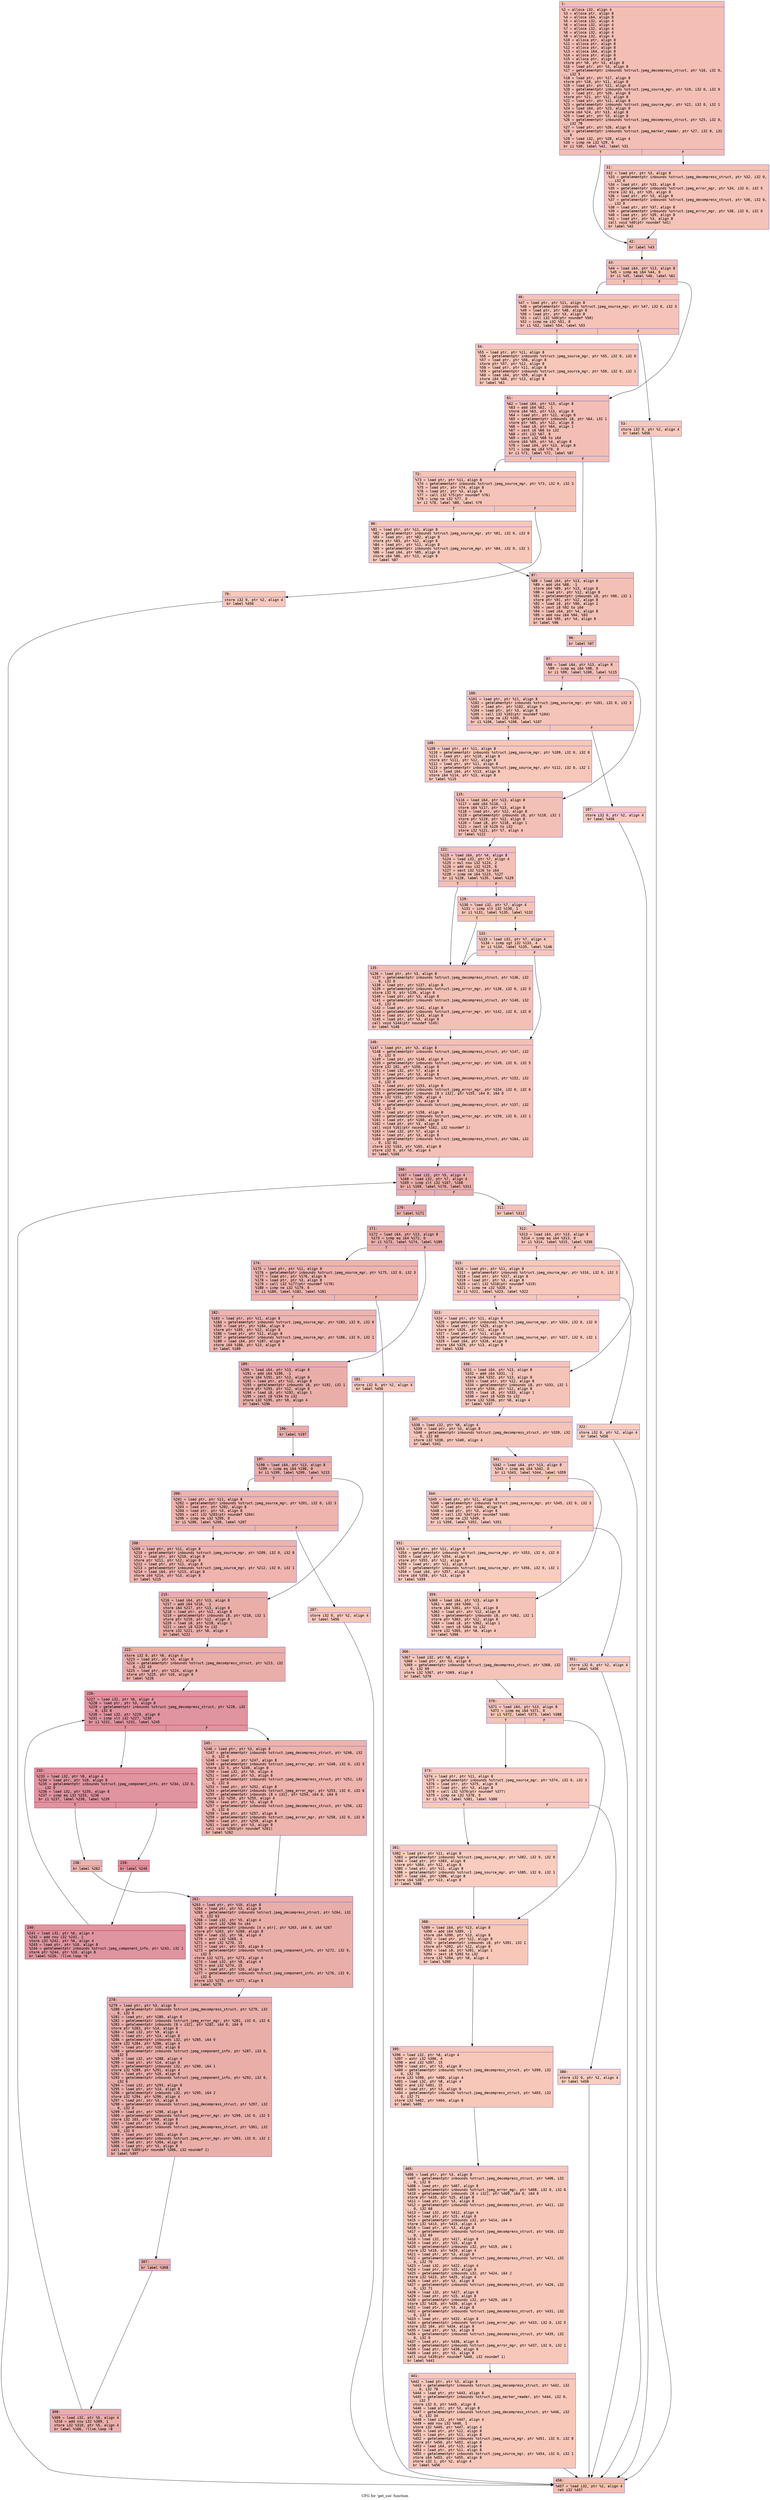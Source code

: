 digraph "CFG for 'get_sos' function" {
	label="CFG for 'get_sos' function";

	Node0x6000038f85f0 [shape=record,color="#3d50c3ff", style=filled, fillcolor="#e36c5570" fontname="Courier",label="{1:\l|  %2 = alloca i32, align 4\l  %3 = alloca ptr, align 8\l  %4 = alloca i64, align 8\l  %5 = alloca i32, align 4\l  %6 = alloca i32, align 4\l  %7 = alloca i32, align 4\l  %8 = alloca i32, align 4\l  %9 = alloca i32, align 4\l  %10 = alloca ptr, align 8\l  %11 = alloca ptr, align 8\l  %12 = alloca ptr, align 8\l  %13 = alloca i64, align 8\l  %14 = alloca ptr, align 8\l  %15 = alloca ptr, align 8\l  store ptr %0, ptr %3, align 8\l  %16 = load ptr, ptr %3, align 8\l  %17 = getelementptr inbounds %struct.jpeg_decompress_struct, ptr %16, i32 0,\l... i32 5\l  %18 = load ptr, ptr %17, align 8\l  store ptr %18, ptr %11, align 8\l  %19 = load ptr, ptr %11, align 8\l  %20 = getelementptr inbounds %struct.jpeg_source_mgr, ptr %19, i32 0, i32 0\l  %21 = load ptr, ptr %20, align 8\l  store ptr %21, ptr %12, align 8\l  %22 = load ptr, ptr %11, align 8\l  %23 = getelementptr inbounds %struct.jpeg_source_mgr, ptr %22, i32 0, i32 1\l  %24 = load i64, ptr %23, align 8\l  store i64 %24, ptr %13, align 8\l  %25 = load ptr, ptr %3, align 8\l  %26 = getelementptr inbounds %struct.jpeg_decompress_struct, ptr %25, i32 0,\l... i32 78\l  %27 = load ptr, ptr %26, align 8\l  %28 = getelementptr inbounds %struct.jpeg_marker_reader, ptr %27, i32 0, i32\l... 6\l  %29 = load i32, ptr %28, align 4\l  %30 = icmp ne i32 %29, 0\l  br i1 %30, label %42, label %31\l|{<s0>T|<s1>F}}"];
	Node0x6000038f85f0:s0 -> Node0x6000038f8690[tooltip="1 -> 42\nProbability 62.50%" ];
	Node0x6000038f85f0:s1 -> Node0x6000038f8640[tooltip="1 -> 31\nProbability 37.50%" ];
	Node0x6000038f8640 [shape=record,color="#3d50c3ff", style=filled, fillcolor="#e8765c70" fontname="Courier",label="{31:\l|  %32 = load ptr, ptr %3, align 8\l  %33 = getelementptr inbounds %struct.jpeg_decompress_struct, ptr %32, i32 0,\l... i32 0\l  %34 = load ptr, ptr %33, align 8\l  %35 = getelementptr inbounds %struct.jpeg_error_mgr, ptr %34, i32 0, i32 5\l  store i32 61, ptr %35, align 8\l  %36 = load ptr, ptr %3, align 8\l  %37 = getelementptr inbounds %struct.jpeg_decompress_struct, ptr %36, i32 0,\l... i32 0\l  %38 = load ptr, ptr %37, align 8\l  %39 = getelementptr inbounds %struct.jpeg_error_mgr, ptr %38, i32 0, i32 0\l  %40 = load ptr, ptr %39, align 8\l  %41 = load ptr, ptr %3, align 8\l  call void %40(ptr noundef %41)\l  br label %42\l}"];
	Node0x6000038f8640 -> Node0x6000038f8690[tooltip="31 -> 42\nProbability 100.00%" ];
	Node0x6000038f8690 [shape=record,color="#3d50c3ff", style=filled, fillcolor="#e36c5570" fontname="Courier",label="{42:\l|  br label %43\l}"];
	Node0x6000038f8690 -> Node0x6000038f86e0[tooltip="42 -> 43\nProbability 100.00%" ];
	Node0x6000038f86e0 [shape=record,color="#3d50c3ff", style=filled, fillcolor="#e36c5570" fontname="Courier",label="{43:\l|  %44 = load i64, ptr %13, align 8\l  %45 = icmp eq i64 %44, 0\l  br i1 %45, label %46, label %61\l|{<s0>T|<s1>F}}"];
	Node0x6000038f86e0:s0 -> Node0x6000038f8730[tooltip="43 -> 46\nProbability 37.50%" ];
	Node0x6000038f86e0:s1 -> Node0x6000038f8820[tooltip="43 -> 61\nProbability 62.50%" ];
	Node0x6000038f8730 [shape=record,color="#3d50c3ff", style=filled, fillcolor="#e8765c70" fontname="Courier",label="{46:\l|  %47 = load ptr, ptr %11, align 8\l  %48 = getelementptr inbounds %struct.jpeg_source_mgr, ptr %47, i32 0, i32 3\l  %49 = load ptr, ptr %48, align 8\l  %50 = load ptr, ptr %3, align 8\l  %51 = call i32 %49(ptr noundef %50)\l  %52 = icmp ne i32 %51, 0\l  br i1 %52, label %54, label %53\l|{<s0>T|<s1>F}}"];
	Node0x6000038f8730:s0 -> Node0x6000038f87d0[tooltip="46 -> 54\nProbability 62.50%" ];
	Node0x6000038f8730:s1 -> Node0x6000038f8780[tooltip="46 -> 53\nProbability 37.50%" ];
	Node0x6000038f8780 [shape=record,color="#3d50c3ff", style=filled, fillcolor="#ed836670" fontname="Courier",label="{53:\l|  store i32 0, ptr %2, align 4\l  br label %456\l}"];
	Node0x6000038f8780 -> Node0x6000038f9b30[tooltip="53 -> 456\nProbability 100.00%" ];
	Node0x6000038f87d0 [shape=record,color="#3d50c3ff", style=filled, fillcolor="#ec7f6370" fontname="Courier",label="{54:\l|  %55 = load ptr, ptr %11, align 8\l  %56 = getelementptr inbounds %struct.jpeg_source_mgr, ptr %55, i32 0, i32 0\l  %57 = load ptr, ptr %56, align 8\l  store ptr %57, ptr %12, align 8\l  %58 = load ptr, ptr %11, align 8\l  %59 = getelementptr inbounds %struct.jpeg_source_mgr, ptr %58, i32 0, i32 1\l  %60 = load i64, ptr %59, align 8\l  store i64 %60, ptr %13, align 8\l  br label %61\l}"];
	Node0x6000038f87d0 -> Node0x6000038f8820[tooltip="54 -> 61\nProbability 100.00%" ];
	Node0x6000038f8820 [shape=record,color="#3d50c3ff", style=filled, fillcolor="#e36c5570" fontname="Courier",label="{61:\l|  %62 = load i64, ptr %13, align 8\l  %63 = add i64 %62, -1\l  store i64 %63, ptr %13, align 8\l  %64 = load ptr, ptr %12, align 8\l  %65 = getelementptr inbounds i8, ptr %64, i32 1\l  store ptr %65, ptr %12, align 8\l  %66 = load i8, ptr %64, align 1\l  %67 = zext i8 %66 to i32\l  %68 = shl i32 %67, 8\l  %69 = zext i32 %68 to i64\l  store i64 %69, ptr %4, align 8\l  %70 = load i64, ptr %13, align 8\l  %71 = icmp eq i64 %70, 0\l  br i1 %71, label %72, label %87\l|{<s0>T|<s1>F}}"];
	Node0x6000038f8820:s0 -> Node0x6000038f8870[tooltip="61 -> 72\nProbability 37.50%" ];
	Node0x6000038f8820:s1 -> Node0x6000038f8960[tooltip="61 -> 87\nProbability 62.50%" ];
	Node0x6000038f8870 [shape=record,color="#3d50c3ff", style=filled, fillcolor="#e97a5f70" fontname="Courier",label="{72:\l|  %73 = load ptr, ptr %11, align 8\l  %74 = getelementptr inbounds %struct.jpeg_source_mgr, ptr %73, i32 0, i32 3\l  %75 = load ptr, ptr %74, align 8\l  %76 = load ptr, ptr %3, align 8\l  %77 = call i32 %75(ptr noundef %76)\l  %78 = icmp ne i32 %77, 0\l  br i1 %78, label %80, label %79\l|{<s0>T|<s1>F}}"];
	Node0x6000038f8870:s0 -> Node0x6000038f8910[tooltip="72 -> 80\nProbability 62.50%" ];
	Node0x6000038f8870:s1 -> Node0x6000038f88c0[tooltip="72 -> 79\nProbability 37.50%" ];
	Node0x6000038f88c0 [shape=record,color="#3d50c3ff", style=filled, fillcolor="#ed836670" fontname="Courier",label="{79:\l|  store i32 0, ptr %2, align 4\l  br label %456\l}"];
	Node0x6000038f88c0 -> Node0x6000038f9b30[tooltip="79 -> 456\nProbability 100.00%" ];
	Node0x6000038f8910 [shape=record,color="#3d50c3ff", style=filled, fillcolor="#ec7f6370" fontname="Courier",label="{80:\l|  %81 = load ptr, ptr %11, align 8\l  %82 = getelementptr inbounds %struct.jpeg_source_mgr, ptr %81, i32 0, i32 0\l  %83 = load ptr, ptr %82, align 8\l  store ptr %83, ptr %12, align 8\l  %84 = load ptr, ptr %11, align 8\l  %85 = getelementptr inbounds %struct.jpeg_source_mgr, ptr %84, i32 0, i32 1\l  %86 = load i64, ptr %85, align 8\l  store i64 %86, ptr %13, align 8\l  br label %87\l}"];
	Node0x6000038f8910 -> Node0x6000038f8960[tooltip="80 -> 87\nProbability 100.00%" ];
	Node0x6000038f8960 [shape=record,color="#3d50c3ff", style=filled, fillcolor="#e5705870" fontname="Courier",label="{87:\l|  %88 = load i64, ptr %13, align 8\l  %89 = add i64 %88, -1\l  store i64 %89, ptr %13, align 8\l  %90 = load ptr, ptr %12, align 8\l  %91 = getelementptr inbounds i8, ptr %90, i32 1\l  store ptr %91, ptr %12, align 8\l  %92 = load i8, ptr %90, align 1\l  %93 = zext i8 %92 to i64\l  %94 = load i64, ptr %4, align 8\l  %95 = add nsw i64 %94, %93\l  store i64 %95, ptr %4, align 8\l  br label %96\l}"];
	Node0x6000038f8960 -> Node0x6000038f89b0[tooltip="87 -> 96\nProbability 100.00%" ];
	Node0x6000038f89b0 [shape=record,color="#3d50c3ff", style=filled, fillcolor="#e5705870" fontname="Courier",label="{96:\l|  br label %97\l}"];
	Node0x6000038f89b0 -> Node0x6000038f8a00[tooltip="96 -> 97\nProbability 100.00%" ];
	Node0x6000038f8a00 [shape=record,color="#3d50c3ff", style=filled, fillcolor="#e5705870" fontname="Courier",label="{97:\l|  %98 = load i64, ptr %13, align 8\l  %99 = icmp eq i64 %98, 0\l  br i1 %99, label %100, label %115\l|{<s0>T|<s1>F}}"];
	Node0x6000038f8a00:s0 -> Node0x6000038f8a50[tooltip="97 -> 100\nProbability 37.50%" ];
	Node0x6000038f8a00:s1 -> Node0x6000038f8b40[tooltip="97 -> 115\nProbability 62.50%" ];
	Node0x6000038f8a50 [shape=record,color="#3d50c3ff", style=filled, fillcolor="#e97a5f70" fontname="Courier",label="{100:\l|  %101 = load ptr, ptr %11, align 8\l  %102 = getelementptr inbounds %struct.jpeg_source_mgr, ptr %101, i32 0, i32 3\l  %103 = load ptr, ptr %102, align 8\l  %104 = load ptr, ptr %3, align 8\l  %105 = call i32 %103(ptr noundef %104)\l  %106 = icmp ne i32 %105, 0\l  br i1 %106, label %108, label %107\l|{<s0>T|<s1>F}}"];
	Node0x6000038f8a50:s0 -> Node0x6000038f8af0[tooltip="100 -> 108\nProbability 62.50%" ];
	Node0x6000038f8a50:s1 -> Node0x6000038f8aa0[tooltip="100 -> 107\nProbability 37.50%" ];
	Node0x6000038f8aa0 [shape=record,color="#3d50c3ff", style=filled, fillcolor="#ef886b70" fontname="Courier",label="{107:\l|  store i32 0, ptr %2, align 4\l  br label %456\l}"];
	Node0x6000038f8aa0 -> Node0x6000038f9b30[tooltip="107 -> 456\nProbability 100.00%" ];
	Node0x6000038f8af0 [shape=record,color="#3d50c3ff", style=filled, fillcolor="#ec7f6370" fontname="Courier",label="{108:\l|  %109 = load ptr, ptr %11, align 8\l  %110 = getelementptr inbounds %struct.jpeg_source_mgr, ptr %109, i32 0, i32 0\l  %111 = load ptr, ptr %110, align 8\l  store ptr %111, ptr %12, align 8\l  %112 = load ptr, ptr %11, align 8\l  %113 = getelementptr inbounds %struct.jpeg_source_mgr, ptr %112, i32 0, i32 1\l  %114 = load i64, ptr %113, align 8\l  store i64 %114, ptr %13, align 8\l  br label %115\l}"];
	Node0x6000038f8af0 -> Node0x6000038f8b40[tooltip="108 -> 115\nProbability 100.00%" ];
	Node0x6000038f8b40 [shape=record,color="#3d50c3ff", style=filled, fillcolor="#e5705870" fontname="Courier",label="{115:\l|  %116 = load i64, ptr %13, align 8\l  %117 = add i64 %116, -1\l  store i64 %117, ptr %13, align 8\l  %118 = load ptr, ptr %12, align 8\l  %119 = getelementptr inbounds i8, ptr %118, i32 1\l  store ptr %119, ptr %12, align 8\l  %120 = load i8, ptr %118, align 1\l  %121 = zext i8 %120 to i32\l  store i32 %121, ptr %7, align 4\l  br label %122\l}"];
	Node0x6000038f8b40 -> Node0x6000038f8b90[tooltip="115 -> 122\nProbability 100.00%" ];
	Node0x6000038f8b90 [shape=record,color="#3d50c3ff", style=filled, fillcolor="#e5705870" fontname="Courier",label="{122:\l|  %123 = load i64, ptr %4, align 8\l  %124 = load i32, ptr %7, align 4\l  %125 = mul nsw i32 %124, 2\l  %126 = add nsw i32 %125, 6\l  %127 = sext i32 %126 to i64\l  %128 = icmp ne i64 %123, %127\l  br i1 %128, label %135, label %129\l|{<s0>T|<s1>F}}"];
	Node0x6000038f8b90:s0 -> Node0x6000038f8c80[tooltip="122 -> 135\nProbability 50.00%" ];
	Node0x6000038f8b90:s1 -> Node0x6000038f8be0[tooltip="122 -> 129\nProbability 50.00%" ];
	Node0x6000038f8be0 [shape=record,color="#3d50c3ff", style=filled, fillcolor="#e97a5f70" fontname="Courier",label="{129:\l|  %130 = load i32, ptr %7, align 4\l  %131 = icmp slt i32 %130, 1\l  br i1 %131, label %135, label %132\l|{<s0>T|<s1>F}}"];
	Node0x6000038f8be0:s0 -> Node0x6000038f8c80[tooltip="129 -> 135\nProbability 37.50%" ];
	Node0x6000038f8be0:s1 -> Node0x6000038f8c30[tooltip="129 -> 132\nProbability 62.50%" ];
	Node0x6000038f8c30 [shape=record,color="#3d50c3ff", style=filled, fillcolor="#ec7f6370" fontname="Courier",label="{132:\l|  %133 = load i32, ptr %7, align 4\l  %134 = icmp sgt i32 %133, 4\l  br i1 %134, label %135, label %146\l|{<s0>T|<s1>F}}"];
	Node0x6000038f8c30:s0 -> Node0x6000038f8c80[tooltip="132 -> 135\nProbability 50.00%" ];
	Node0x6000038f8c30:s1 -> Node0x6000038f8cd0[tooltip="132 -> 146\nProbability 50.00%" ];
	Node0x6000038f8c80 [shape=record,color="#3d50c3ff", style=filled, fillcolor="#e5705870" fontname="Courier",label="{135:\l|  %136 = load ptr, ptr %3, align 8\l  %137 = getelementptr inbounds %struct.jpeg_decompress_struct, ptr %136, i32\l... 0, i32 0\l  %138 = load ptr, ptr %137, align 8\l  %139 = getelementptr inbounds %struct.jpeg_error_mgr, ptr %138, i32 0, i32 5\l  store i32 9, ptr %139, align 8\l  %140 = load ptr, ptr %3, align 8\l  %141 = getelementptr inbounds %struct.jpeg_decompress_struct, ptr %140, i32\l... 0, i32 0\l  %142 = load ptr, ptr %141, align 8\l  %143 = getelementptr inbounds %struct.jpeg_error_mgr, ptr %142, i32 0, i32 0\l  %144 = load ptr, ptr %143, align 8\l  %145 = load ptr, ptr %3, align 8\l  call void %144(ptr noundef %145)\l  br label %146\l}"];
	Node0x6000038f8c80 -> Node0x6000038f8cd0[tooltip="135 -> 146\nProbability 100.00%" ];
	Node0x6000038f8cd0 [shape=record,color="#3d50c3ff", style=filled, fillcolor="#e5705870" fontname="Courier",label="{146:\l|  %147 = load ptr, ptr %3, align 8\l  %148 = getelementptr inbounds %struct.jpeg_decompress_struct, ptr %147, i32\l... 0, i32 0\l  %149 = load ptr, ptr %148, align 8\l  %150 = getelementptr inbounds %struct.jpeg_error_mgr, ptr %149, i32 0, i32 5\l  store i32 102, ptr %150, align 8\l  %151 = load i32, ptr %7, align 4\l  %152 = load ptr, ptr %3, align 8\l  %153 = getelementptr inbounds %struct.jpeg_decompress_struct, ptr %152, i32\l... 0, i32 0\l  %154 = load ptr, ptr %153, align 8\l  %155 = getelementptr inbounds %struct.jpeg_error_mgr, ptr %154, i32 0, i32 6\l  %156 = getelementptr inbounds [8 x i32], ptr %155, i64 0, i64 0\l  store i32 %151, ptr %156, align 4\l  %157 = load ptr, ptr %3, align 8\l  %158 = getelementptr inbounds %struct.jpeg_decompress_struct, ptr %157, i32\l... 0, i32 0\l  %159 = load ptr, ptr %158, align 8\l  %160 = getelementptr inbounds %struct.jpeg_error_mgr, ptr %159, i32 0, i32 1\l  %161 = load ptr, ptr %160, align 8\l  %162 = load ptr, ptr %3, align 8\l  call void %161(ptr noundef %162, i32 noundef 1)\l  %163 = load i32, ptr %7, align 4\l  %164 = load ptr, ptr %3, align 8\l  %165 = getelementptr inbounds %struct.jpeg_decompress_struct, ptr %164, i32\l... 0, i32 62\l  store i32 %163, ptr %165, align 8\l  store i32 0, ptr %5, align 4\l  br label %166\l}"];
	Node0x6000038f8cd0 -> Node0x6000038f8d20[tooltip="146 -> 166\nProbability 100.00%" ];
	Node0x6000038f8d20 [shape=record,color="#3d50c3ff", style=filled, fillcolor="#d0473d70" fontname="Courier",label="{166:\l|  %167 = load i32, ptr %5, align 4\l  %168 = load i32, ptr %7, align 4\l  %169 = icmp slt i32 %167, %168\l  br i1 %169, label %170, label %311\l|{<s0>T|<s1>F}}"];
	Node0x6000038f8d20:s0 -> Node0x6000038f8d70[tooltip="166 -> 170\nProbability 96.88%" ];
	Node0x6000038f8d20:s1 -> Node0x6000038f94a0[tooltip="166 -> 311\nProbability 3.12%" ];
	Node0x6000038f8d70 [shape=record,color="#3d50c3ff", style=filled, fillcolor="#d0473d70" fontname="Courier",label="{170:\l|  br label %171\l}"];
	Node0x6000038f8d70 -> Node0x6000038f8dc0[tooltip="170 -> 171\nProbability 100.00%" ];
	Node0x6000038f8dc0 [shape=record,color="#3d50c3ff", style=filled, fillcolor="#d0473d70" fontname="Courier",label="{171:\l|  %172 = load i64, ptr %13, align 8\l  %173 = icmp eq i64 %172, 0\l  br i1 %173, label %174, label %189\l|{<s0>T|<s1>F}}"];
	Node0x6000038f8dc0:s0 -> Node0x6000038f8e10[tooltip="171 -> 174\nProbability 37.50%" ];
	Node0x6000038f8dc0:s1 -> Node0x6000038f8f00[tooltip="171 -> 189\nProbability 62.50%" ];
	Node0x6000038f8e10 [shape=record,color="#3d50c3ff", style=filled, fillcolor="#d8564670" fontname="Courier",label="{174:\l|  %175 = load ptr, ptr %11, align 8\l  %176 = getelementptr inbounds %struct.jpeg_source_mgr, ptr %175, i32 0, i32 3\l  %177 = load ptr, ptr %176, align 8\l  %178 = load ptr, ptr %3, align 8\l  %179 = call i32 %177(ptr noundef %178)\l  %180 = icmp ne i32 %179, 0\l  br i1 %180, label %182, label %181\l|{<s0>T|<s1>F}}"];
	Node0x6000038f8e10:s0 -> Node0x6000038f8eb0[tooltip="174 -> 182\nProbability 96.88%" ];
	Node0x6000038f8e10:s1 -> Node0x6000038f8e60[tooltip="174 -> 181\nProbability 3.12%" ];
	Node0x6000038f8e60 [shape=record,color="#3d50c3ff", style=filled, fillcolor="#ed836670" fontname="Courier",label="{181:\l|  store i32 0, ptr %2, align 4\l  br label %456\l}"];
	Node0x6000038f8e60 -> Node0x6000038f9b30[tooltip="181 -> 456\nProbability 100.00%" ];
	Node0x6000038f8eb0 [shape=record,color="#3d50c3ff", style=filled, fillcolor="#d8564670" fontname="Courier",label="{182:\l|  %183 = load ptr, ptr %11, align 8\l  %184 = getelementptr inbounds %struct.jpeg_source_mgr, ptr %183, i32 0, i32 0\l  %185 = load ptr, ptr %184, align 8\l  store ptr %185, ptr %12, align 8\l  %186 = load ptr, ptr %11, align 8\l  %187 = getelementptr inbounds %struct.jpeg_source_mgr, ptr %186, i32 0, i32 1\l  %188 = load i64, ptr %187, align 8\l  store i64 %188, ptr %13, align 8\l  br label %189\l}"];
	Node0x6000038f8eb0 -> Node0x6000038f8f00[tooltip="182 -> 189\nProbability 100.00%" ];
	Node0x6000038f8f00 [shape=record,color="#3d50c3ff", style=filled, fillcolor="#d0473d70" fontname="Courier",label="{189:\l|  %190 = load i64, ptr %13, align 8\l  %191 = add i64 %190, -1\l  store i64 %191, ptr %13, align 8\l  %192 = load ptr, ptr %12, align 8\l  %193 = getelementptr inbounds i8, ptr %192, i32 1\l  store ptr %193, ptr %12, align 8\l  %194 = load i8, ptr %192, align 1\l  %195 = zext i8 %194 to i32\l  store i32 %195, ptr %9, align 4\l  br label %196\l}"];
	Node0x6000038f8f00 -> Node0x6000038f8f50[tooltip="189 -> 196\nProbability 100.00%" ];
	Node0x6000038f8f50 [shape=record,color="#3d50c3ff", style=filled, fillcolor="#d0473d70" fontname="Courier",label="{196:\l|  br label %197\l}"];
	Node0x6000038f8f50 -> Node0x6000038f8fa0[tooltip="196 -> 197\nProbability 100.00%" ];
	Node0x6000038f8fa0 [shape=record,color="#3d50c3ff", style=filled, fillcolor="#d0473d70" fontname="Courier",label="{197:\l|  %198 = load i64, ptr %13, align 8\l  %199 = icmp eq i64 %198, 0\l  br i1 %199, label %200, label %215\l|{<s0>T|<s1>F}}"];
	Node0x6000038f8fa0:s0 -> Node0x6000038f8ff0[tooltip="197 -> 200\nProbability 37.50%" ];
	Node0x6000038f8fa0:s1 -> Node0x6000038f90e0[tooltip="197 -> 215\nProbability 62.50%" ];
	Node0x6000038f8ff0 [shape=record,color="#3d50c3ff", style=filled, fillcolor="#d8564670" fontname="Courier",label="{200:\l|  %201 = load ptr, ptr %11, align 8\l  %202 = getelementptr inbounds %struct.jpeg_source_mgr, ptr %201, i32 0, i32 3\l  %203 = load ptr, ptr %202, align 8\l  %204 = load ptr, ptr %3, align 8\l  %205 = call i32 %203(ptr noundef %204)\l  %206 = icmp ne i32 %205, 0\l  br i1 %206, label %208, label %207\l|{<s0>T|<s1>F}}"];
	Node0x6000038f8ff0:s0 -> Node0x6000038f9090[tooltip="200 -> 208\nProbability 96.88%" ];
	Node0x6000038f8ff0:s1 -> Node0x6000038f9040[tooltip="200 -> 207\nProbability 3.12%" ];
	Node0x6000038f9040 [shape=record,color="#3d50c3ff", style=filled, fillcolor="#ed836670" fontname="Courier",label="{207:\l|  store i32 0, ptr %2, align 4\l  br label %456\l}"];
	Node0x6000038f9040 -> Node0x6000038f9b30[tooltip="207 -> 456\nProbability 100.00%" ];
	Node0x6000038f9090 [shape=record,color="#3d50c3ff", style=filled, fillcolor="#d8564670" fontname="Courier",label="{208:\l|  %209 = load ptr, ptr %11, align 8\l  %210 = getelementptr inbounds %struct.jpeg_source_mgr, ptr %209, i32 0, i32 0\l  %211 = load ptr, ptr %210, align 8\l  store ptr %211, ptr %12, align 8\l  %212 = load ptr, ptr %11, align 8\l  %213 = getelementptr inbounds %struct.jpeg_source_mgr, ptr %212, i32 0, i32 1\l  %214 = load i64, ptr %213, align 8\l  store i64 %214, ptr %13, align 8\l  br label %215\l}"];
	Node0x6000038f9090 -> Node0x6000038f90e0[tooltip="208 -> 215\nProbability 100.00%" ];
	Node0x6000038f90e0 [shape=record,color="#3d50c3ff", style=filled, fillcolor="#d0473d70" fontname="Courier",label="{215:\l|  %216 = load i64, ptr %13, align 8\l  %217 = add i64 %216, -1\l  store i64 %217, ptr %13, align 8\l  %218 = load ptr, ptr %12, align 8\l  %219 = getelementptr inbounds i8, ptr %218, i32 1\l  store ptr %219, ptr %12, align 8\l  %220 = load i8, ptr %218, align 1\l  %221 = zext i8 %220 to i32\l  store i32 %221, ptr %8, align 4\l  br label %222\l}"];
	Node0x6000038f90e0 -> Node0x6000038f9130[tooltip="215 -> 222\nProbability 100.00%" ];
	Node0x6000038f9130 [shape=record,color="#3d50c3ff", style=filled, fillcolor="#d0473d70" fontname="Courier",label="{222:\l|  store i32 0, ptr %6, align 4\l  %223 = load ptr, ptr %3, align 8\l  %224 = getelementptr inbounds %struct.jpeg_decompress_struct, ptr %223, i32\l... 0, i32 43\l  %225 = load ptr, ptr %224, align 8\l  store ptr %225, ptr %10, align 8\l  br label %226\l}"];
	Node0x6000038f9130 -> Node0x6000038f9180[tooltip="222 -> 226\nProbability 100.00%" ];
	Node0x6000038f9180 [shape=record,color="#b70d28ff", style=filled, fillcolor="#b70d2870" fontname="Courier",label="{226:\l|  %227 = load i32, ptr %6, align 4\l  %228 = load ptr, ptr %3, align 8\l  %229 = getelementptr inbounds %struct.jpeg_decompress_struct, ptr %228, i32\l... 0, i32 8\l  %230 = load i32, ptr %229, align 8\l  %231 = icmp slt i32 %227, %230\l  br i1 %231, label %232, label %245\l|{<s0>T|<s1>F}}"];
	Node0x6000038f9180:s0 -> Node0x6000038f91d0[tooltip="226 -> 232\nProbability 96.88%" ];
	Node0x6000038f9180:s1 -> Node0x6000038f9310[tooltip="226 -> 245\nProbability 3.12%" ];
	Node0x6000038f91d0 [shape=record,color="#b70d28ff", style=filled, fillcolor="#b70d2870" fontname="Courier",label="{232:\l|  %233 = load i32, ptr %9, align 4\l  %234 = load ptr, ptr %10, align 8\l  %235 = getelementptr inbounds %struct.jpeg_component_info, ptr %234, i32 0,\l... i32 0\l  %236 = load i32, ptr %235, align 8\l  %237 = icmp eq i32 %233, %236\l  br i1 %237, label %238, label %239\l|{<s0>T|<s1>F}}"];
	Node0x6000038f91d0:s0 -> Node0x6000038f9220[tooltip="232 -> 238\nProbability 3.12%" ];
	Node0x6000038f91d0:s1 -> Node0x6000038f9270[tooltip="232 -> 239\nProbability 96.88%" ];
	Node0x6000038f9220 [shape=record,color="#3d50c3ff", style=filled, fillcolor="#d6524470" fontname="Courier",label="{238:\l|  br label %262\l}"];
	Node0x6000038f9220 -> Node0x6000038f9360[tooltip="238 -> 262\nProbability 100.00%" ];
	Node0x6000038f9270 [shape=record,color="#b70d28ff", style=filled, fillcolor="#b70d2870" fontname="Courier",label="{239:\l|  br label %240\l}"];
	Node0x6000038f9270 -> Node0x6000038f92c0[tooltip="239 -> 240\nProbability 100.00%" ];
	Node0x6000038f92c0 [shape=record,color="#b70d28ff", style=filled, fillcolor="#b70d2870" fontname="Courier",label="{240:\l|  %241 = load i32, ptr %6, align 4\l  %242 = add nsw i32 %241, 1\l  store i32 %242, ptr %6, align 4\l  %243 = load ptr, ptr %10, align 8\l  %244 = getelementptr inbounds %struct.jpeg_component_info, ptr %243, i32 1\l  store ptr %244, ptr %10, align 8\l  br label %226, !llvm.loop !6\l}"];
	Node0x6000038f92c0 -> Node0x6000038f9180[tooltip="240 -> 226\nProbability 100.00%" ];
	Node0x6000038f9310 [shape=record,color="#3d50c3ff", style=filled, fillcolor="#d6524470" fontname="Courier",label="{245:\l|  %246 = load ptr, ptr %3, align 8\l  %247 = getelementptr inbounds %struct.jpeg_decompress_struct, ptr %246, i32\l... 0, i32 0\l  %248 = load ptr, ptr %247, align 8\l  %249 = getelementptr inbounds %struct.jpeg_error_mgr, ptr %248, i32 0, i32 5\l  store i32 5, ptr %249, align 8\l  %250 = load i32, ptr %9, align 4\l  %251 = load ptr, ptr %3, align 8\l  %252 = getelementptr inbounds %struct.jpeg_decompress_struct, ptr %251, i32\l... 0, i32 0\l  %253 = load ptr, ptr %252, align 8\l  %254 = getelementptr inbounds %struct.jpeg_error_mgr, ptr %253, i32 0, i32 6\l  %255 = getelementptr inbounds [8 x i32], ptr %254, i64 0, i64 0\l  store i32 %250, ptr %255, align 4\l  %256 = load ptr, ptr %3, align 8\l  %257 = getelementptr inbounds %struct.jpeg_decompress_struct, ptr %256, i32\l... 0, i32 0\l  %258 = load ptr, ptr %257, align 8\l  %259 = getelementptr inbounds %struct.jpeg_error_mgr, ptr %258, i32 0, i32 0\l  %260 = load ptr, ptr %259, align 8\l  %261 = load ptr, ptr %3, align 8\l  call void %260(ptr noundef %261)\l  br label %262\l}"];
	Node0x6000038f9310 -> Node0x6000038f9360[tooltip="245 -> 262\nProbability 100.00%" ];
	Node0x6000038f9360 [shape=record,color="#3d50c3ff", style=filled, fillcolor="#d0473d70" fontname="Courier",label="{262:\l|  %263 = load ptr, ptr %10, align 8\l  %264 = load ptr, ptr %3, align 8\l  %265 = getelementptr inbounds %struct.jpeg_decompress_struct, ptr %264, i32\l... 0, i32 63\l  %266 = load i32, ptr %5, align 4\l  %267 = sext i32 %266 to i64\l  %268 = getelementptr inbounds [4 x ptr], ptr %265, i64 0, i64 %267\l  store ptr %263, ptr %268, align 8\l  %269 = load i32, ptr %8, align 4\l  %270 = ashr i32 %269, 4\l  %271 = and i32 %270, 15\l  %272 = load ptr, ptr %10, align 8\l  %273 = getelementptr inbounds %struct.jpeg_component_info, ptr %272, i32 0,\l... i32 5\l  store i32 %271, ptr %273, align 4\l  %274 = load i32, ptr %8, align 4\l  %275 = and i32 %274, 15\l  %276 = load ptr, ptr %10, align 8\l  %277 = getelementptr inbounds %struct.jpeg_component_info, ptr %276, i32 0,\l... i32 6\l  store i32 %275, ptr %277, align 8\l  br label %278\l}"];
	Node0x6000038f9360 -> Node0x6000038f93b0[tooltip="262 -> 278\nProbability 100.00%" ];
	Node0x6000038f93b0 [shape=record,color="#3d50c3ff", style=filled, fillcolor="#d0473d70" fontname="Courier",label="{278:\l|  %279 = load ptr, ptr %3, align 8\l  %280 = getelementptr inbounds %struct.jpeg_decompress_struct, ptr %279, i32\l... 0, i32 0\l  %281 = load ptr, ptr %280, align 8\l  %282 = getelementptr inbounds %struct.jpeg_error_mgr, ptr %281, i32 0, i32 6\l  %283 = getelementptr inbounds [8 x i32], ptr %282, i64 0, i64 0\l  store ptr %283, ptr %14, align 8\l  %284 = load i32, ptr %9, align 4\l  %285 = load ptr, ptr %14, align 8\l  %286 = getelementptr inbounds i32, ptr %285, i64 0\l  store i32 %284, ptr %286, align 4\l  %287 = load ptr, ptr %10, align 8\l  %288 = getelementptr inbounds %struct.jpeg_component_info, ptr %287, i32 0,\l... i32 5\l  %289 = load i32, ptr %288, align 4\l  %290 = load ptr, ptr %14, align 8\l  %291 = getelementptr inbounds i32, ptr %290, i64 1\l  store i32 %289, ptr %291, align 4\l  %292 = load ptr, ptr %10, align 8\l  %293 = getelementptr inbounds %struct.jpeg_component_info, ptr %292, i32 0,\l... i32 6\l  %294 = load i32, ptr %293, align 8\l  %295 = load ptr, ptr %14, align 8\l  %296 = getelementptr inbounds i32, ptr %295, i64 2\l  store i32 %294, ptr %296, align 4\l  %297 = load ptr, ptr %3, align 8\l  %298 = getelementptr inbounds %struct.jpeg_decompress_struct, ptr %297, i32\l... 0, i32 0\l  %299 = load ptr, ptr %298, align 8\l  %300 = getelementptr inbounds %struct.jpeg_error_mgr, ptr %299, i32 0, i32 5\l  store i32 103, ptr %300, align 8\l  %301 = load ptr, ptr %3, align 8\l  %302 = getelementptr inbounds %struct.jpeg_decompress_struct, ptr %301, i32\l... 0, i32 0\l  %303 = load ptr, ptr %302, align 8\l  %304 = getelementptr inbounds %struct.jpeg_error_mgr, ptr %303, i32 0, i32 1\l  %305 = load ptr, ptr %304, align 8\l  %306 = load ptr, ptr %3, align 8\l  call void %305(ptr noundef %306, i32 noundef 1)\l  br label %307\l}"];
	Node0x6000038f93b0 -> Node0x6000038f9400[tooltip="278 -> 307\nProbability 100.00%" ];
	Node0x6000038f9400 [shape=record,color="#3d50c3ff", style=filled, fillcolor="#d0473d70" fontname="Courier",label="{307:\l|  br label %308\l}"];
	Node0x6000038f9400 -> Node0x6000038f9450[tooltip="307 -> 308\nProbability 100.00%" ];
	Node0x6000038f9450 [shape=record,color="#3d50c3ff", style=filled, fillcolor="#d0473d70" fontname="Courier",label="{308:\l|  %309 = load i32, ptr %5, align 4\l  %310 = add nsw i32 %309, 1\l  store i32 %310, ptr %5, align 4\l  br label %166, !llvm.loop !8\l}"];
	Node0x6000038f9450 -> Node0x6000038f8d20[tooltip="308 -> 166\nProbability 100.00%" ];
	Node0x6000038f94a0 [shape=record,color="#3d50c3ff", style=filled, fillcolor="#e8765c70" fontname="Courier",label="{311:\l|  br label %312\l}"];
	Node0x6000038f94a0 -> Node0x6000038f94f0[tooltip="311 -> 312\nProbability 100.00%" ];
	Node0x6000038f94f0 [shape=record,color="#3d50c3ff", style=filled, fillcolor="#e8765c70" fontname="Courier",label="{312:\l|  %313 = load i64, ptr %13, align 8\l  %314 = icmp eq i64 %313, 0\l  br i1 %314, label %315, label %330\l|{<s0>T|<s1>F}}"];
	Node0x6000038f94f0:s0 -> Node0x6000038f9540[tooltip="312 -> 315\nProbability 37.50%" ];
	Node0x6000038f94f0:s1 -> Node0x6000038f9630[tooltip="312 -> 330\nProbability 62.50%" ];
	Node0x6000038f9540 [shape=record,color="#3d50c3ff", style=filled, fillcolor="#ed836670" fontname="Courier",label="{315:\l|  %316 = load ptr, ptr %11, align 8\l  %317 = getelementptr inbounds %struct.jpeg_source_mgr, ptr %316, i32 0, i32 3\l  %318 = load ptr, ptr %317, align 8\l  %319 = load ptr, ptr %3, align 8\l  %320 = call i32 %318(ptr noundef %319)\l  %321 = icmp ne i32 %320, 0\l  br i1 %321, label %323, label %322\l|{<s0>T|<s1>F}}"];
	Node0x6000038f9540:s0 -> Node0x6000038f95e0[tooltip="315 -> 323\nProbability 62.50%" ];
	Node0x6000038f9540:s1 -> Node0x6000038f9590[tooltip="315 -> 322\nProbability 37.50%" ];
	Node0x6000038f9590 [shape=record,color="#3d50c3ff", style=filled, fillcolor="#f2907270" fontname="Courier",label="{322:\l|  store i32 0, ptr %2, align 4\l  br label %456\l}"];
	Node0x6000038f9590 -> Node0x6000038f9b30[tooltip="322 -> 456\nProbability 100.00%" ];
	Node0x6000038f95e0 [shape=record,color="#3d50c3ff", style=filled, fillcolor="#ef886b70" fontname="Courier",label="{323:\l|  %324 = load ptr, ptr %11, align 8\l  %325 = getelementptr inbounds %struct.jpeg_source_mgr, ptr %324, i32 0, i32 0\l  %326 = load ptr, ptr %325, align 8\l  store ptr %326, ptr %12, align 8\l  %327 = load ptr, ptr %11, align 8\l  %328 = getelementptr inbounds %struct.jpeg_source_mgr, ptr %327, i32 0, i32 1\l  %329 = load i64, ptr %328, align 8\l  store i64 %329, ptr %13, align 8\l  br label %330\l}"];
	Node0x6000038f95e0 -> Node0x6000038f9630[tooltip="323 -> 330\nProbability 100.00%" ];
	Node0x6000038f9630 [shape=record,color="#3d50c3ff", style=filled, fillcolor="#e97a5f70" fontname="Courier",label="{330:\l|  %331 = load i64, ptr %13, align 8\l  %332 = add i64 %331, -1\l  store i64 %332, ptr %13, align 8\l  %333 = load ptr, ptr %12, align 8\l  %334 = getelementptr inbounds i8, ptr %333, i32 1\l  store ptr %334, ptr %12, align 8\l  %335 = load i8, ptr %333, align 1\l  %336 = zext i8 %335 to i32\l  store i32 %336, ptr %8, align 4\l  br label %337\l}"];
	Node0x6000038f9630 -> Node0x6000038f9680[tooltip="330 -> 337\nProbability 100.00%" ];
	Node0x6000038f9680 [shape=record,color="#3d50c3ff", style=filled, fillcolor="#e97a5f70" fontname="Courier",label="{337:\l|  %338 = load i32, ptr %8, align 4\l  %339 = load ptr, ptr %3, align 8\l  %340 = getelementptr inbounds %struct.jpeg_decompress_struct, ptr %339, i32\l... 0, i32 68\l  store i32 %338, ptr %340, align 4\l  br label %341\l}"];
	Node0x6000038f9680 -> Node0x6000038f96d0[tooltip="337 -> 341\nProbability 100.00%" ];
	Node0x6000038f96d0 [shape=record,color="#3d50c3ff", style=filled, fillcolor="#e97a5f70" fontname="Courier",label="{341:\l|  %342 = load i64, ptr %13, align 8\l  %343 = icmp eq i64 %342, 0\l  br i1 %343, label %344, label %359\l|{<s0>T|<s1>F}}"];
	Node0x6000038f96d0:s0 -> Node0x6000038f9720[tooltip="341 -> 344\nProbability 37.50%" ];
	Node0x6000038f96d0:s1 -> Node0x6000038f9810[tooltip="341 -> 359\nProbability 62.50%" ];
	Node0x6000038f9720 [shape=record,color="#3d50c3ff", style=filled, fillcolor="#ed836670" fontname="Courier",label="{344:\l|  %345 = load ptr, ptr %11, align 8\l  %346 = getelementptr inbounds %struct.jpeg_source_mgr, ptr %345, i32 0, i32 3\l  %347 = load ptr, ptr %346, align 8\l  %348 = load ptr, ptr %3, align 8\l  %349 = call i32 %347(ptr noundef %348)\l  %350 = icmp ne i32 %349, 0\l  br i1 %350, label %352, label %351\l|{<s0>T|<s1>F}}"];
	Node0x6000038f9720:s0 -> Node0x6000038f97c0[tooltip="344 -> 352\nProbability 62.50%" ];
	Node0x6000038f9720:s1 -> Node0x6000038f9770[tooltip="344 -> 351\nProbability 37.50%" ];
	Node0x6000038f9770 [shape=record,color="#3d50c3ff", style=filled, fillcolor="#f2907270" fontname="Courier",label="{351:\l|  store i32 0, ptr %2, align 4\l  br label %456\l}"];
	Node0x6000038f9770 -> Node0x6000038f9b30[tooltip="351 -> 456\nProbability 100.00%" ];
	Node0x6000038f97c0 [shape=record,color="#3d50c3ff", style=filled, fillcolor="#f08b6e70" fontname="Courier",label="{352:\l|  %353 = load ptr, ptr %11, align 8\l  %354 = getelementptr inbounds %struct.jpeg_source_mgr, ptr %353, i32 0, i32 0\l  %355 = load ptr, ptr %354, align 8\l  store ptr %355, ptr %12, align 8\l  %356 = load ptr, ptr %11, align 8\l  %357 = getelementptr inbounds %struct.jpeg_source_mgr, ptr %356, i32 0, i32 1\l  %358 = load i64, ptr %357, align 8\l  store i64 %358, ptr %13, align 8\l  br label %359\l}"];
	Node0x6000038f97c0 -> Node0x6000038f9810[tooltip="352 -> 359\nProbability 100.00%" ];
	Node0x6000038f9810 [shape=record,color="#3d50c3ff", style=filled, fillcolor="#e97a5f70" fontname="Courier",label="{359:\l|  %360 = load i64, ptr %13, align 8\l  %361 = add i64 %360, -1\l  store i64 %361, ptr %13, align 8\l  %362 = load ptr, ptr %12, align 8\l  %363 = getelementptr inbounds i8, ptr %362, i32 1\l  store ptr %363, ptr %12, align 8\l  %364 = load i8, ptr %362, align 1\l  %365 = zext i8 %364 to i32\l  store i32 %365, ptr %8, align 4\l  br label %366\l}"];
	Node0x6000038f9810 -> Node0x6000038f9860[tooltip="359 -> 366\nProbability 100.00%" ];
	Node0x6000038f9860 [shape=record,color="#3d50c3ff", style=filled, fillcolor="#e97a5f70" fontname="Courier",label="{366:\l|  %367 = load i32, ptr %8, align 4\l  %368 = load ptr, ptr %3, align 8\l  %369 = getelementptr inbounds %struct.jpeg_decompress_struct, ptr %368, i32\l... 0, i32 69\l  store i32 %367, ptr %369, align 8\l  br label %370\l}"];
	Node0x6000038f9860 -> Node0x6000038f98b0[tooltip="366 -> 370\nProbability 100.00%" ];
	Node0x6000038f98b0 [shape=record,color="#3d50c3ff", style=filled, fillcolor="#e97a5f70" fontname="Courier",label="{370:\l|  %371 = load i64, ptr %13, align 8\l  %372 = icmp eq i64 %371, 0\l  br i1 %372, label %373, label %388\l|{<s0>T|<s1>F}}"];
	Node0x6000038f98b0:s0 -> Node0x6000038f9900[tooltip="370 -> 373\nProbability 37.50%" ];
	Node0x6000038f98b0:s1 -> Node0x6000038f99f0[tooltip="370 -> 388\nProbability 62.50%" ];
	Node0x6000038f9900 [shape=record,color="#3d50c3ff", style=filled, fillcolor="#ef886b70" fontname="Courier",label="{373:\l|  %374 = load ptr, ptr %11, align 8\l  %375 = getelementptr inbounds %struct.jpeg_source_mgr, ptr %374, i32 0, i32 3\l  %376 = load ptr, ptr %375, align 8\l  %377 = load ptr, ptr %3, align 8\l  %378 = call i32 %376(ptr noundef %377)\l  %379 = icmp ne i32 %378, 0\l  br i1 %379, label %381, label %380\l|{<s0>T|<s1>F}}"];
	Node0x6000038f9900:s0 -> Node0x6000038f99a0[tooltip="373 -> 381\nProbability 62.50%" ];
	Node0x6000038f9900:s1 -> Node0x6000038f9950[tooltip="373 -> 380\nProbability 37.50%" ];
	Node0x6000038f9950 [shape=record,color="#3d50c3ff", style=filled, fillcolor="#f2907270" fontname="Courier",label="{380:\l|  store i32 0, ptr %2, align 4\l  br label %456\l}"];
	Node0x6000038f9950 -> Node0x6000038f9b30[tooltip="380 -> 456\nProbability 100.00%" ];
	Node0x6000038f99a0 [shape=record,color="#3d50c3ff", style=filled, fillcolor="#f08b6e70" fontname="Courier",label="{381:\l|  %382 = load ptr, ptr %11, align 8\l  %383 = getelementptr inbounds %struct.jpeg_source_mgr, ptr %382, i32 0, i32 0\l  %384 = load ptr, ptr %383, align 8\l  store ptr %384, ptr %12, align 8\l  %385 = load ptr, ptr %11, align 8\l  %386 = getelementptr inbounds %struct.jpeg_source_mgr, ptr %385, i32 0, i32 1\l  %387 = load i64, ptr %386, align 8\l  store i64 %387, ptr %13, align 8\l  br label %388\l}"];
	Node0x6000038f99a0 -> Node0x6000038f99f0[tooltip="381 -> 388\nProbability 100.00%" ];
	Node0x6000038f99f0 [shape=record,color="#3d50c3ff", style=filled, fillcolor="#ec7f6370" fontname="Courier",label="{388:\l|  %389 = load i64, ptr %13, align 8\l  %390 = add i64 %389, -1\l  store i64 %390, ptr %13, align 8\l  %391 = load ptr, ptr %12, align 8\l  %392 = getelementptr inbounds i8, ptr %391, i32 1\l  store ptr %392, ptr %12, align 8\l  %393 = load i8, ptr %391, align 1\l  %394 = zext i8 %393 to i32\l  store i32 %394, ptr %8, align 4\l  br label %395\l}"];
	Node0x6000038f99f0 -> Node0x6000038f9a40[tooltip="388 -> 395\nProbability 100.00%" ];
	Node0x6000038f9a40 [shape=record,color="#3d50c3ff", style=filled, fillcolor="#ec7f6370" fontname="Courier",label="{395:\l|  %396 = load i32, ptr %8, align 4\l  %397 = ashr i32 %396, 4\l  %398 = and i32 %397, 15\l  %399 = load ptr, ptr %3, align 8\l  %400 = getelementptr inbounds %struct.jpeg_decompress_struct, ptr %399, i32\l... 0, i32 70\l  store i32 %398, ptr %400, align 4\l  %401 = load i32, ptr %8, align 4\l  %402 = and i32 %401, 15\l  %403 = load ptr, ptr %3, align 8\l  %404 = getelementptr inbounds %struct.jpeg_decompress_struct, ptr %403, i32\l... 0, i32 71\l  store i32 %402, ptr %404, align 8\l  br label %405\l}"];
	Node0x6000038f9a40 -> Node0x6000038f9a90[tooltip="395 -> 405\nProbability 100.00%" ];
	Node0x6000038f9a90 [shape=record,color="#3d50c3ff", style=filled, fillcolor="#ec7f6370" fontname="Courier",label="{405:\l|  %406 = load ptr, ptr %3, align 8\l  %407 = getelementptr inbounds %struct.jpeg_decompress_struct, ptr %406, i32\l... 0, i32 0\l  %408 = load ptr, ptr %407, align 8\l  %409 = getelementptr inbounds %struct.jpeg_error_mgr, ptr %408, i32 0, i32 6\l  %410 = getelementptr inbounds [8 x i32], ptr %409, i64 0, i64 0\l  store ptr %410, ptr %15, align 8\l  %411 = load ptr, ptr %3, align 8\l  %412 = getelementptr inbounds %struct.jpeg_decompress_struct, ptr %411, i32\l... 0, i32 68\l  %413 = load i32, ptr %412, align 4\l  %414 = load ptr, ptr %15, align 8\l  %415 = getelementptr inbounds i32, ptr %414, i64 0\l  store i32 %413, ptr %415, align 4\l  %416 = load ptr, ptr %3, align 8\l  %417 = getelementptr inbounds %struct.jpeg_decompress_struct, ptr %416, i32\l... 0, i32 69\l  %418 = load i32, ptr %417, align 8\l  %419 = load ptr, ptr %15, align 8\l  %420 = getelementptr inbounds i32, ptr %419, i64 1\l  store i32 %418, ptr %420, align 4\l  %421 = load ptr, ptr %3, align 8\l  %422 = getelementptr inbounds %struct.jpeg_decompress_struct, ptr %421, i32\l... 0, i32 70\l  %423 = load i32, ptr %422, align 4\l  %424 = load ptr, ptr %15, align 8\l  %425 = getelementptr inbounds i32, ptr %424, i64 2\l  store i32 %423, ptr %425, align 4\l  %426 = load ptr, ptr %3, align 8\l  %427 = getelementptr inbounds %struct.jpeg_decompress_struct, ptr %426, i32\l... 0, i32 71\l  %428 = load i32, ptr %427, align 8\l  %429 = load ptr, ptr %15, align 8\l  %430 = getelementptr inbounds i32, ptr %429, i64 3\l  store i32 %428, ptr %430, align 4\l  %431 = load ptr, ptr %3, align 8\l  %432 = getelementptr inbounds %struct.jpeg_decompress_struct, ptr %431, i32\l... 0, i32 0\l  %433 = load ptr, ptr %432, align 8\l  %434 = getelementptr inbounds %struct.jpeg_error_mgr, ptr %433, i32 0, i32 5\l  store i32 104, ptr %434, align 8\l  %435 = load ptr, ptr %3, align 8\l  %436 = getelementptr inbounds %struct.jpeg_decompress_struct, ptr %435, i32\l... 0, i32 0\l  %437 = load ptr, ptr %436, align 8\l  %438 = getelementptr inbounds %struct.jpeg_error_mgr, ptr %437, i32 0, i32 1\l  %439 = load ptr, ptr %438, align 8\l  %440 = load ptr, ptr %3, align 8\l  call void %439(ptr noundef %440, i32 noundef 1)\l  br label %441\l}"];
	Node0x6000038f9a90 -> Node0x6000038f9ae0[tooltip="405 -> 441\nProbability 100.00%" ];
	Node0x6000038f9ae0 [shape=record,color="#3d50c3ff", style=filled, fillcolor="#ec7f6370" fontname="Courier",label="{441:\l|  %442 = load ptr, ptr %3, align 8\l  %443 = getelementptr inbounds %struct.jpeg_decompress_struct, ptr %442, i32\l... 0, i32 78\l  %444 = load ptr, ptr %443, align 8\l  %445 = getelementptr inbounds %struct.jpeg_marker_reader, ptr %444, i32 0,\l... i32 7\l  store i32 0, ptr %445, align 8\l  %446 = load ptr, ptr %3, align 8\l  %447 = getelementptr inbounds %struct.jpeg_decompress_struct, ptr %446, i32\l... 0, i32 34\l  %448 = load i32, ptr %447, align 4\l  %449 = add nsw i32 %448, 1\l  store i32 %449, ptr %447, align 4\l  %450 = load ptr, ptr %12, align 8\l  %451 = load ptr, ptr %11, align 8\l  %452 = getelementptr inbounds %struct.jpeg_source_mgr, ptr %451, i32 0, i32 0\l  store ptr %450, ptr %452, align 8\l  %453 = load i64, ptr %13, align 8\l  %454 = load ptr, ptr %11, align 8\l  %455 = getelementptr inbounds %struct.jpeg_source_mgr, ptr %454, i32 0, i32 1\l  store i64 %453, ptr %455, align 8\l  store i32 1, ptr %2, align 4\l  br label %456\l}"];
	Node0x6000038f9ae0 -> Node0x6000038f9b30[tooltip="441 -> 456\nProbability 100.00%" ];
	Node0x6000038f9b30 [shape=record,color="#3d50c3ff", style=filled, fillcolor="#e36c5570" fontname="Courier",label="{456:\l|  %457 = load i32, ptr %2, align 4\l  ret i32 %457\l}"];
}
